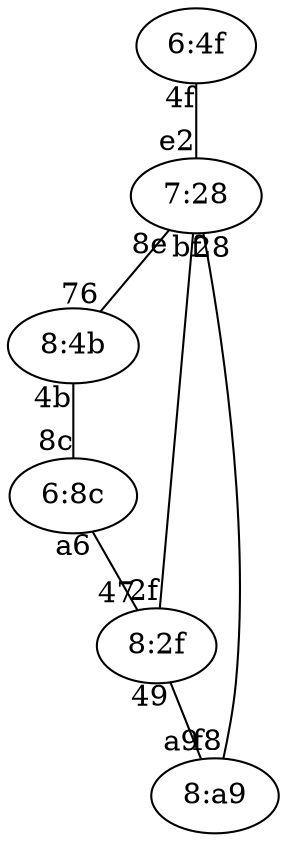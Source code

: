 graph{
	"6:4f" -- "7:28" [headlabel="e2", taillabel="4f"]
	"7:28" -- "8:4b" [headlabel="76", taillabel="8e"]
	"8:4b" -- "6:8c" [headlabel="8c", taillabel="4b"]
	"6:8c" -- "8:2f" [headlabel="47", taillabel="a6"]
	"8:2f" -- "8:a9" [headlabel="a9", taillabel="49"]
	"7:28" -- "8:2f" [headlabel="2f", taillabel="28"]
	"7:28" -- "8:a9" [headlabel="f8", taillabel="bf"]
}